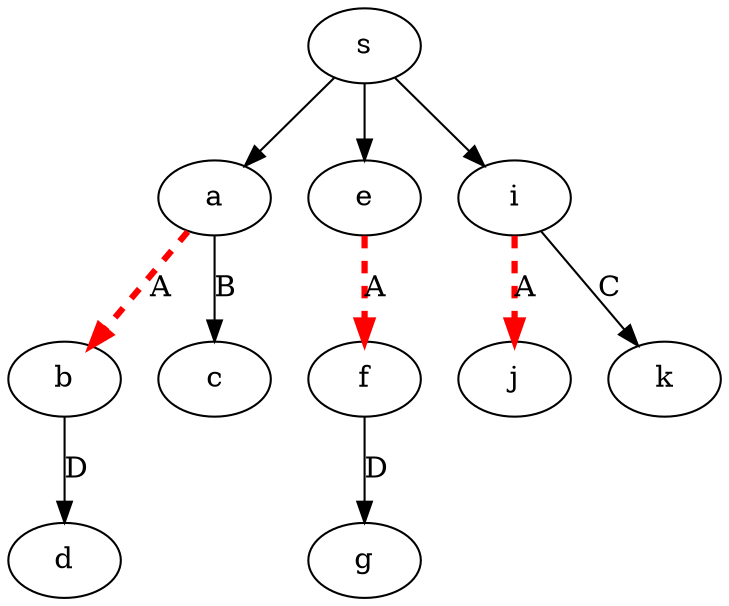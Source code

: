 digraph {
  s -> a [label=""]
  s -> e [label=""]
  s -> i [label=""]
  a -> b [label="A", color="red", style="setlinewidth(3), dashed"]
  a -> c [label="B"]
  b -> d [label="D"]
  e -> f [label="A", color="red", style="setlinewidth(3), dashed"]
  f -> g [label="D"]
  i -> j [label="A", color="red", style="setlinewidth(3), dashed"]
  i -> k [label="C"]
}
